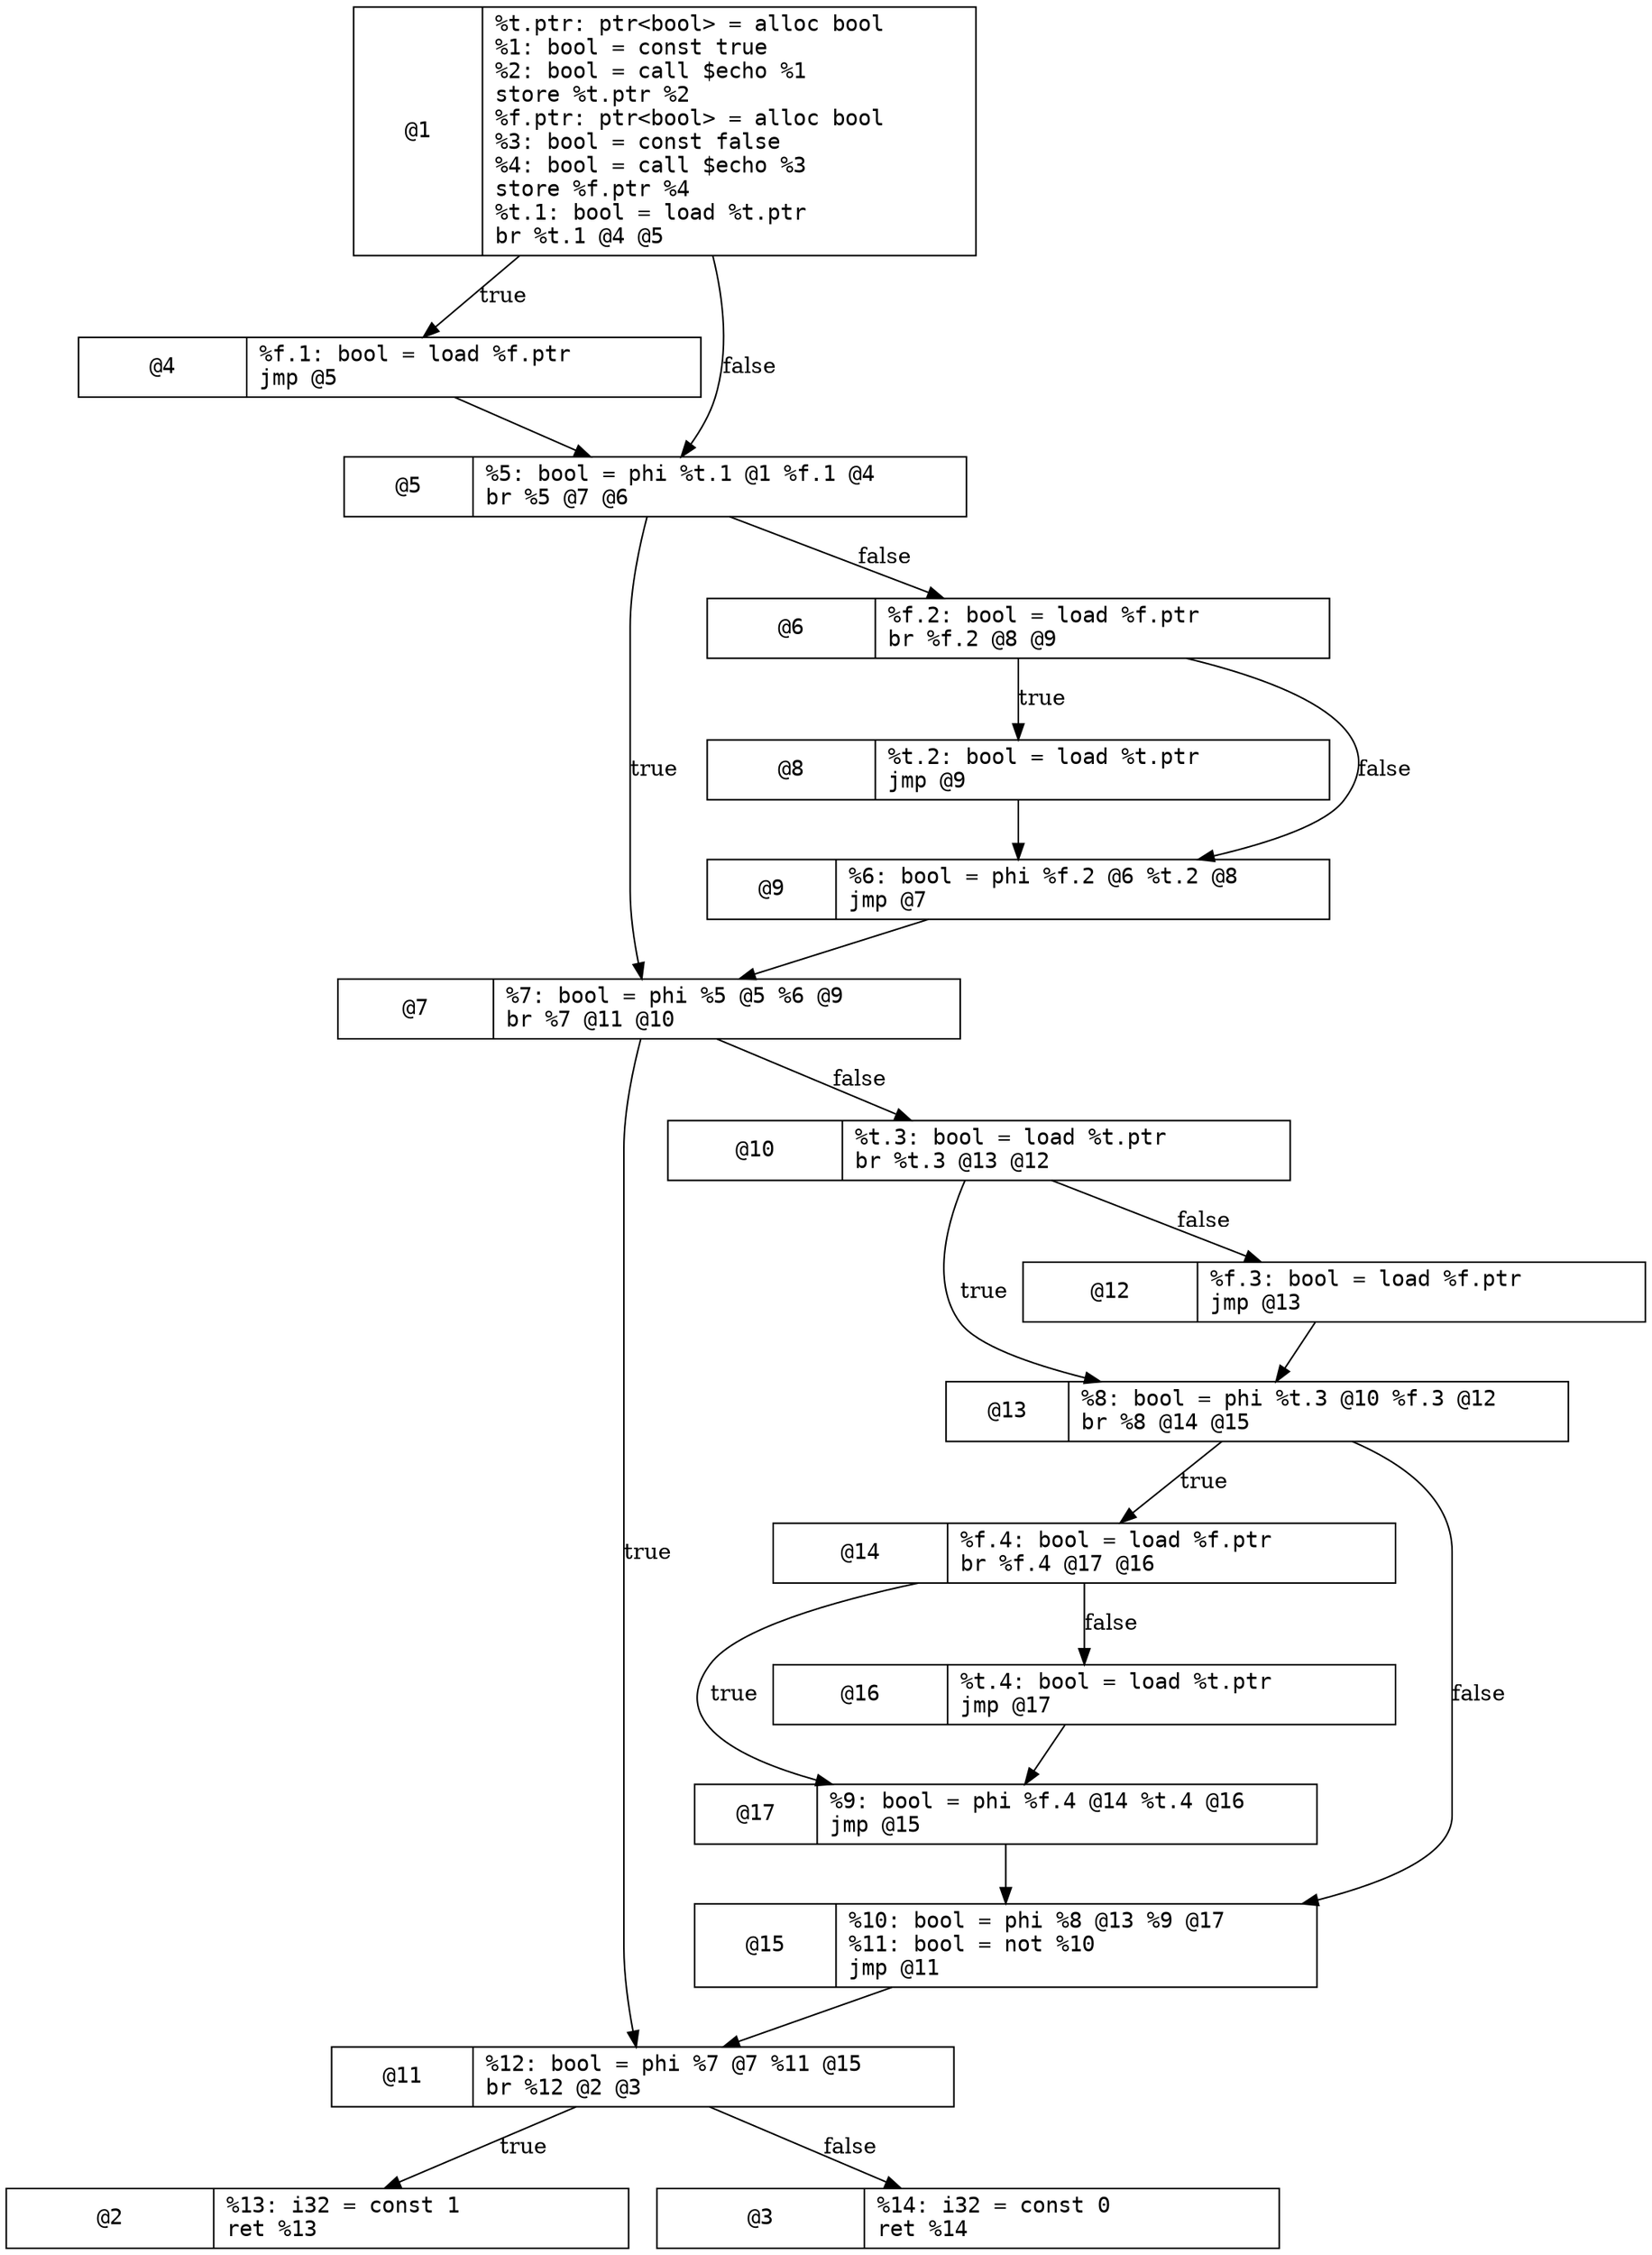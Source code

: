 digraph {
   node [shape=record width=5.5 fontname="monospace" ]

    "@1" [label="@1|%t.ptr: ptr&lt;bool&gt; = alloc bool\l%1: bool = const true\l%2: bool = call $echo %1\lstore %t.ptr %2\l%f.ptr: ptr&lt;bool&gt; = alloc bool\l%3: bool = const false\l%4: bool = call $echo %3\lstore %f.ptr %4\l%t.1: bool = load %t.ptr\lbr %t.1 @4 @5\l"]
    "@1" -> "@4" [label="true"]
    "@1" -> "@5" [label="false"]

    "@2" [label="@2|%13: i32 = const 1\lret %13\l"]

    "@3" [label="@3|%14: i32 = const 0\lret %14\l"]

    "@4" [label="@4|%f.1: bool = load %f.ptr\ljmp @5\l"]
    "@4" -> "@5"

    "@5" [label="@5|%5: bool = phi %t.1 @1 %f.1 @4\lbr %5 @7 @6\l"]
    "@5" -> "@7" [label="true"]
    "@5" -> "@6" [label="false"]

    "@6" [label="@6|%f.2: bool = load %f.ptr\lbr %f.2 @8 @9\l"]
    "@6" -> "@8" [label="true"]
    "@6" -> "@9" [label="false"]

    "@7" [label="@7|%7: bool = phi %5 @5 %6 @9\lbr %7 @11 @10\l"]
    "@7" -> "@11" [label="true"]
    "@7" -> "@10" [label="false"]

    "@8" [label="@8|%t.2: bool = load %t.ptr\ljmp @9\l"]
    "@8" -> "@9"

    "@9" [label="@9|%6: bool = phi %f.2 @6 %t.2 @8\ljmp @7\l"]
    "@9" -> "@7"

    "@10" [label="@10|%t.3: bool = load %t.ptr\lbr %t.3 @13 @12\l"]
    "@10" -> "@13" [label="true"]
    "@10" -> "@12" [label="false"]

    "@11" [label="@11|%12: bool = phi %7 @7 %11 @15\lbr %12 @2 @3\l"]
    "@11" -> "@2" [label="true"]
    "@11" -> "@3" [label="false"]

    "@12" [label="@12|%f.3: bool = load %f.ptr\ljmp @13\l"]
    "@12" -> "@13"

    "@13" [label="@13|%8: bool = phi %t.3 @10 %f.3 @12\lbr %8 @14 @15\l"]
    "@13" -> "@14" [label="true"]
    "@13" -> "@15" [label="false"]

    "@14" [label="@14|%f.4: bool = load %f.ptr\lbr %f.4 @17 @16\l"]
    "@14" -> "@17" [label="true"]
    "@14" -> "@16" [label="false"]

    "@15" [label="@15|%10: bool = phi %8 @13 %9 @17\l%11: bool = not %10\ljmp @11\l"]
    "@15" -> "@11"

    "@16" [label="@16|%t.4: bool = load %t.ptr\ljmp @17\l"]
    "@16" -> "@17"

    "@17" [label="@17|%9: bool = phi %f.4 @14 %t.4 @16\ljmp @15\l"]
    "@17" -> "@15"
}